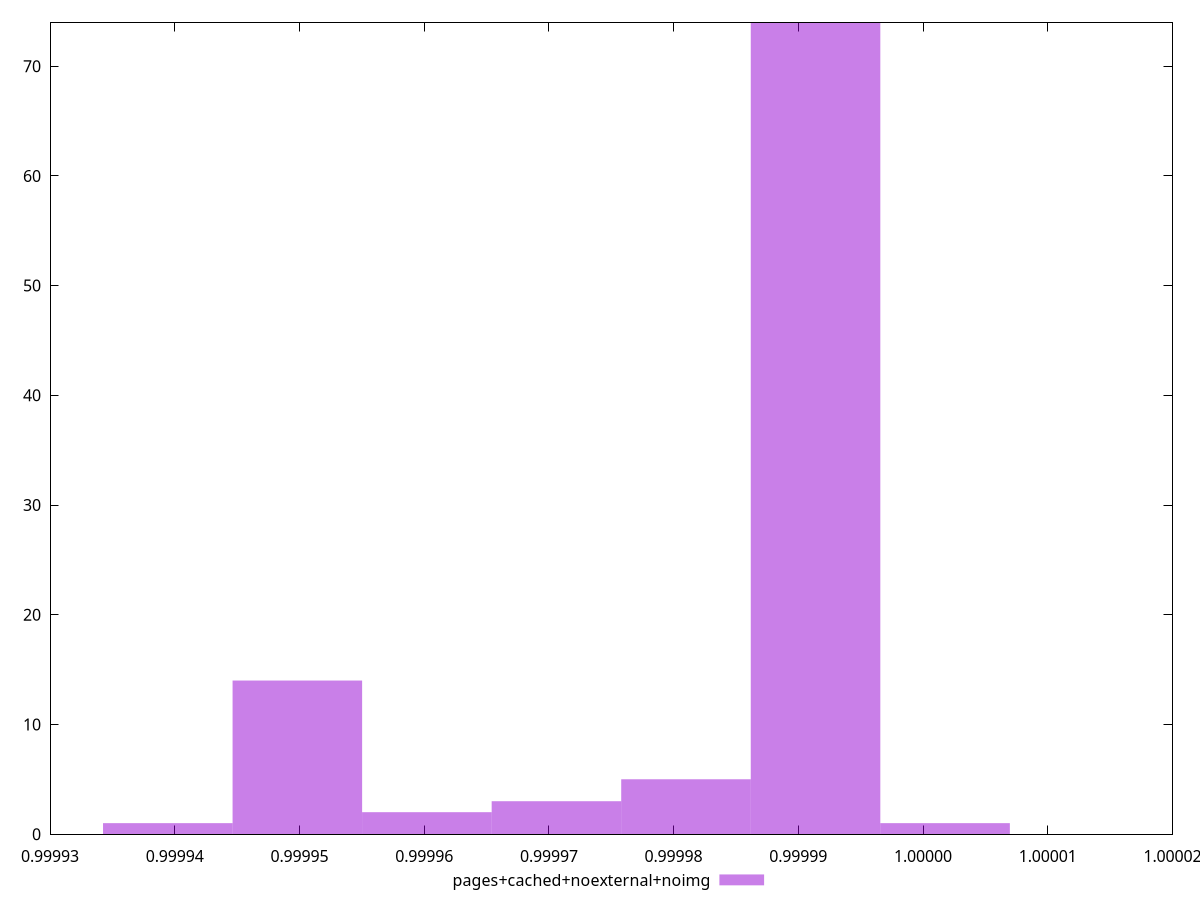 $_pagesCachedNoexternalNoimg <<EOF
0.9999913794114621 74
0.999980992480625 5
0.9999602186189508 2
0.9999498316881137 14
0.9999706055497879 3
0.9999394447572766 1
1.0000017663422993 1
EOF
set key outside below
set terminal pngcairo
set output "report_00005_2020-11-02T22-26-11.212Z/max-potential-fid/pages+cached+noexternal+noimg//hist.png"
set yrange [0:74]
set boxwidth 0.00001038693083710516
set style fill transparent solid 0.5 noborder
plot $_pagesCachedNoexternalNoimg title "pages+cached+noexternal+noimg" with boxes ,